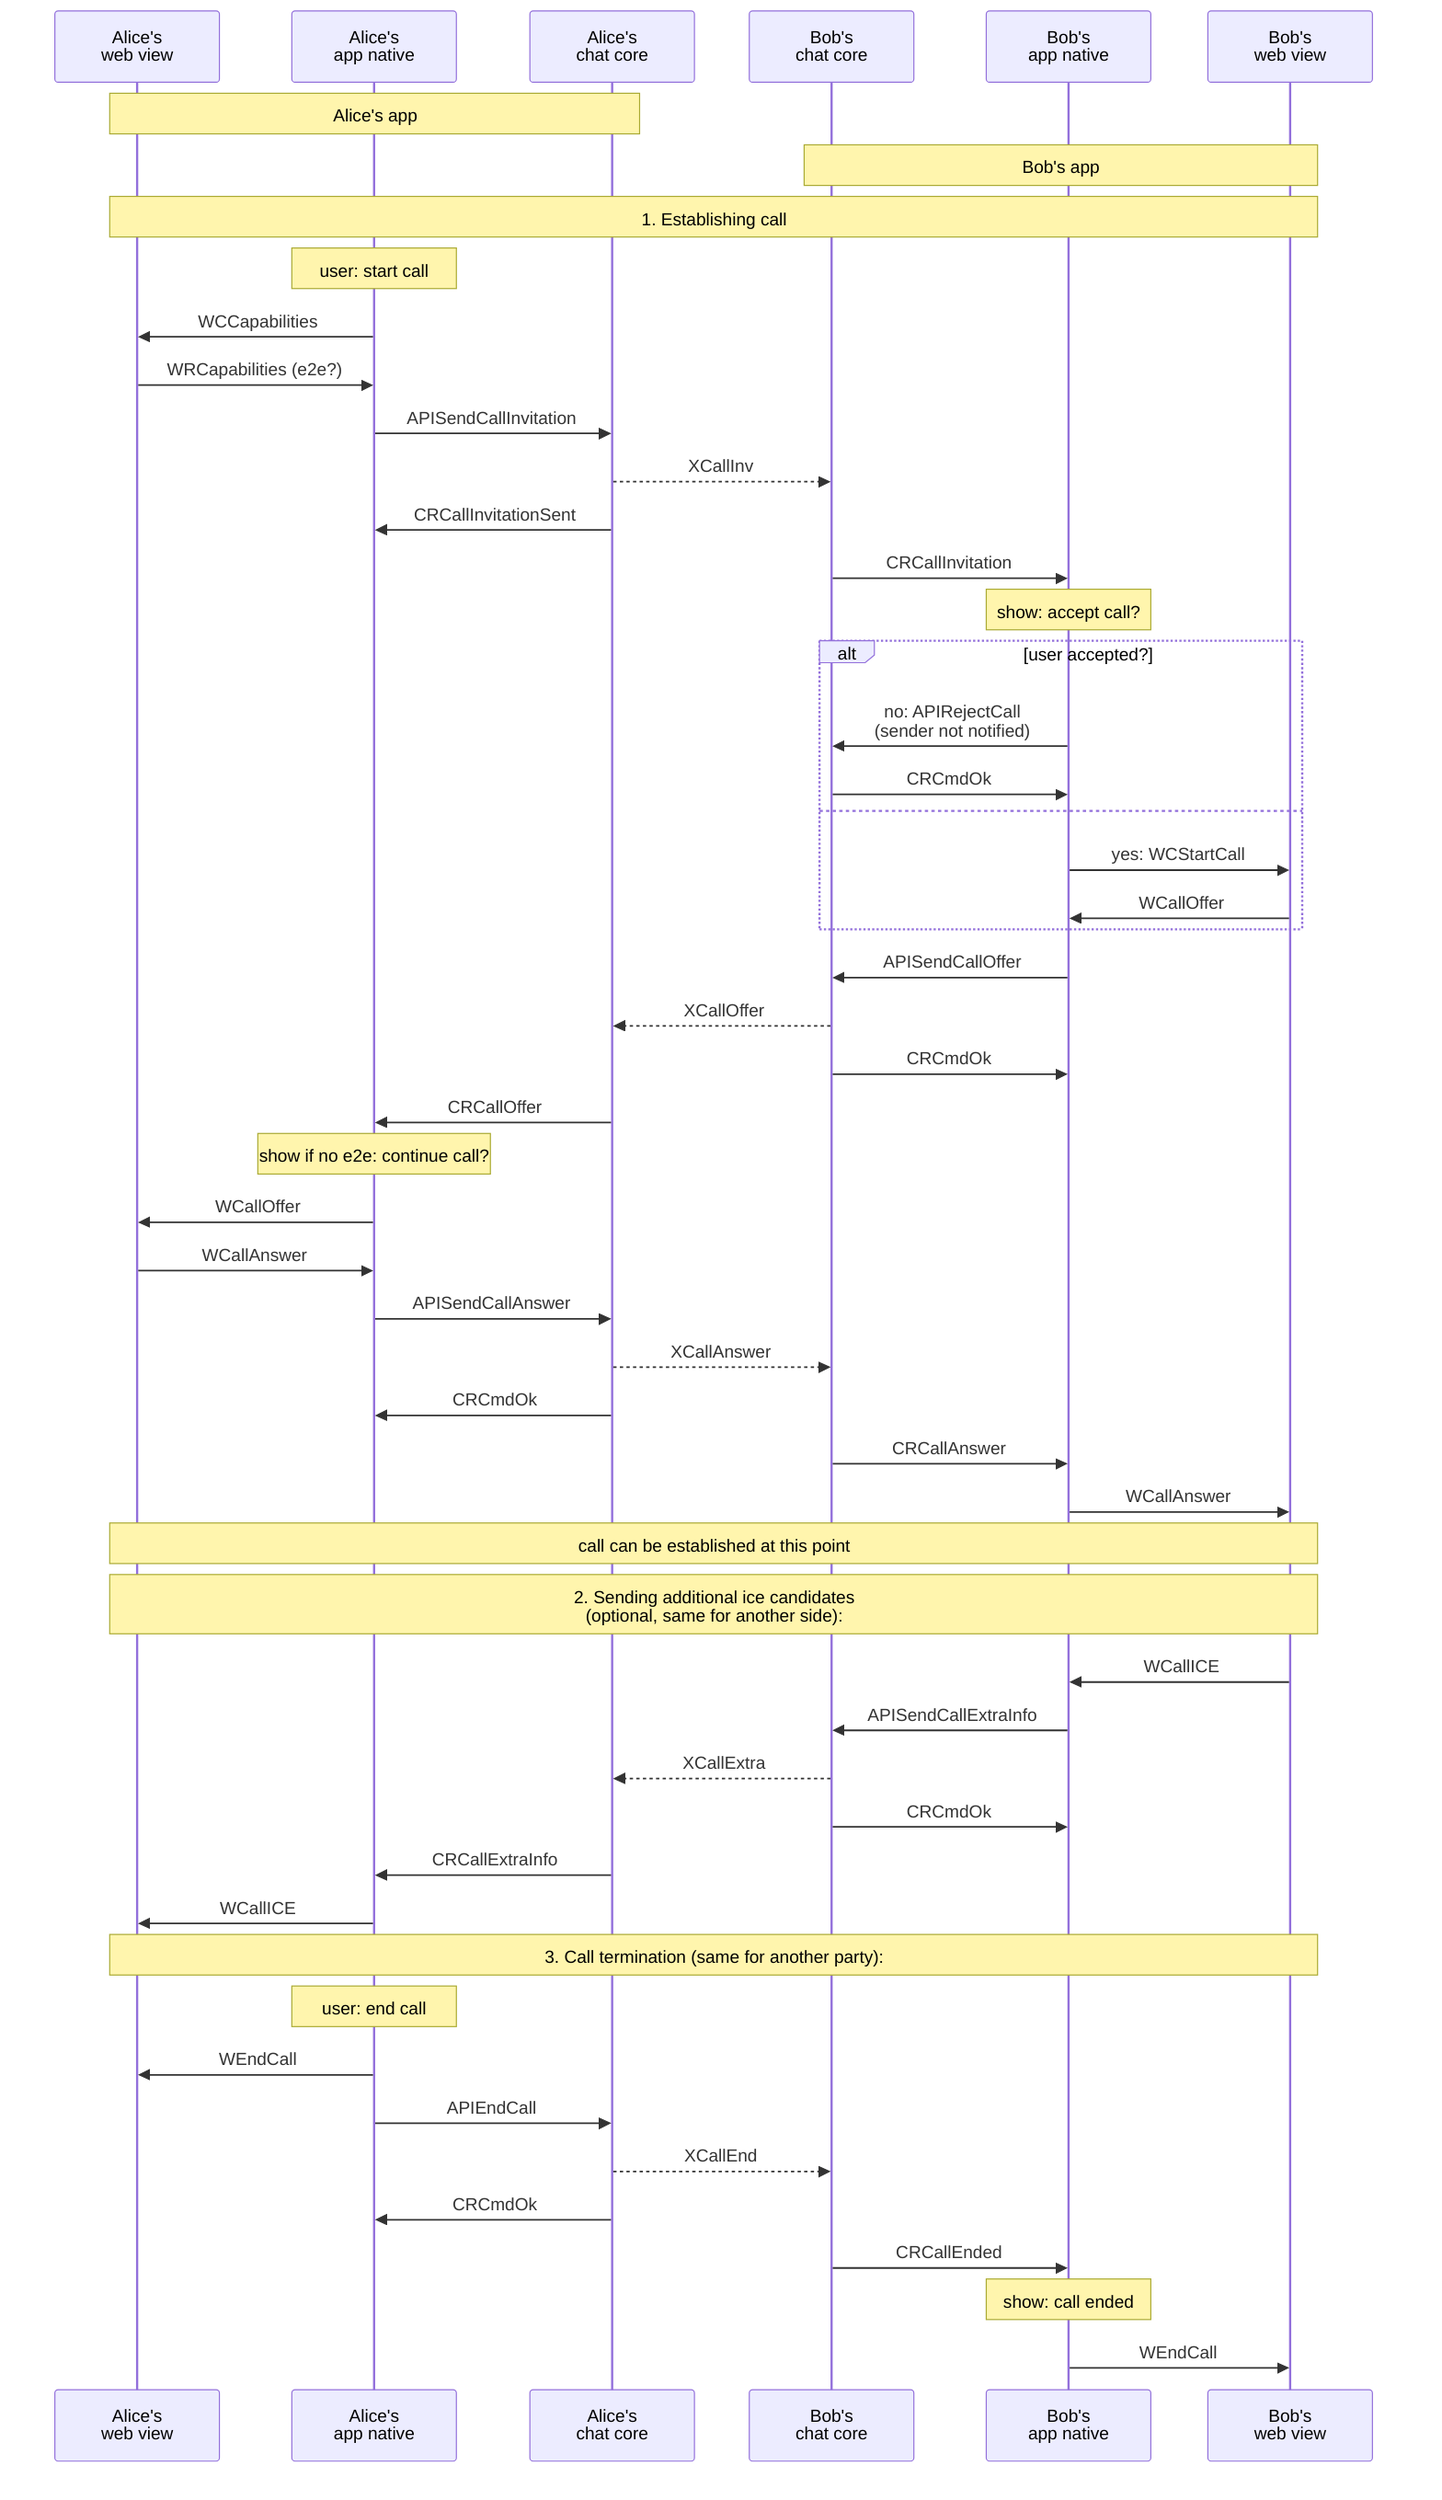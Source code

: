 sequenceDiagram
  participant AW as Alice's<br>web view
  participant AN as Alice's<br>app native
  participant AC as Alice's<br>chat core
  participant BC as Bob's<br>chat core
  participant BN as Bob's<br>app native
  participant BW as Bob's<br>web view

  note over AW, AC: Alice's app
  note over BC, BW: Bob's app

  note over AW, BW: 1. Establishing call

  note over AN: user: start call
  AN ->> AW: WCCapabilities
  AW ->> AN: WRCapabilities (e2e?)

  AN ->> AC: APISendCallInvitation
  AC -->> BC: XCallInv
  AC ->> AN: CRCallInvitationSent

  BC ->> BN: CRCallInvitation
  note over BN: show: accept call?
  
  alt user accepted?
    BN ->> BC: no: APIRejectCall<br>(sender not notified)
    BC ->> BN: CRCmdOk
  else
    BN ->> BW: yes: WCStartCall
    BW ->> BN: WCallOffer
  end

  BN ->> BC: APISendCallOffer
  BC -->> AC: XCallOffer
  BC ->> BN: CRCmdOk
  AC ->> AN: CRCallOffer
  note over AN: show if no e2e: continue call?

  AN ->> AW: WCallOffer
  AW ->> AN: WCallAnswer
  AN ->> AC: APISendCallAnswer
  AC -->> BC: XCallAnswer
  AC ->> AN: CRCmdOk
  BC ->> BN: CRCallAnswer
  BN ->> BW: WCallAnswer

  note over AW, BW: call can be established at this point

  note over AW, BW: 2. Sending additional ice candidates<br>(optional, same for another side):

  BW ->> BN: WCallICE
  BN ->> BC: APISendCallExtraInfo
  BC -->> AC: XCallExtra
  BC ->> BN: CRCmdOk
  AC ->> AN: CRCallExtraInfo
  AN ->> AW: WCallICE

  note over AW, BW: 3. Call termination (same for another party):

  note over AN: user: end call
  AN ->> AW: WEndCall
  AN ->> AC: APIEndCall
  AC -->> BC: XCallEnd
  AC ->> AN: CRCmdOk
  BC ->> BN: CRCallEnded
  note over BN: show: call ended
  BN ->> BW: WEndCall